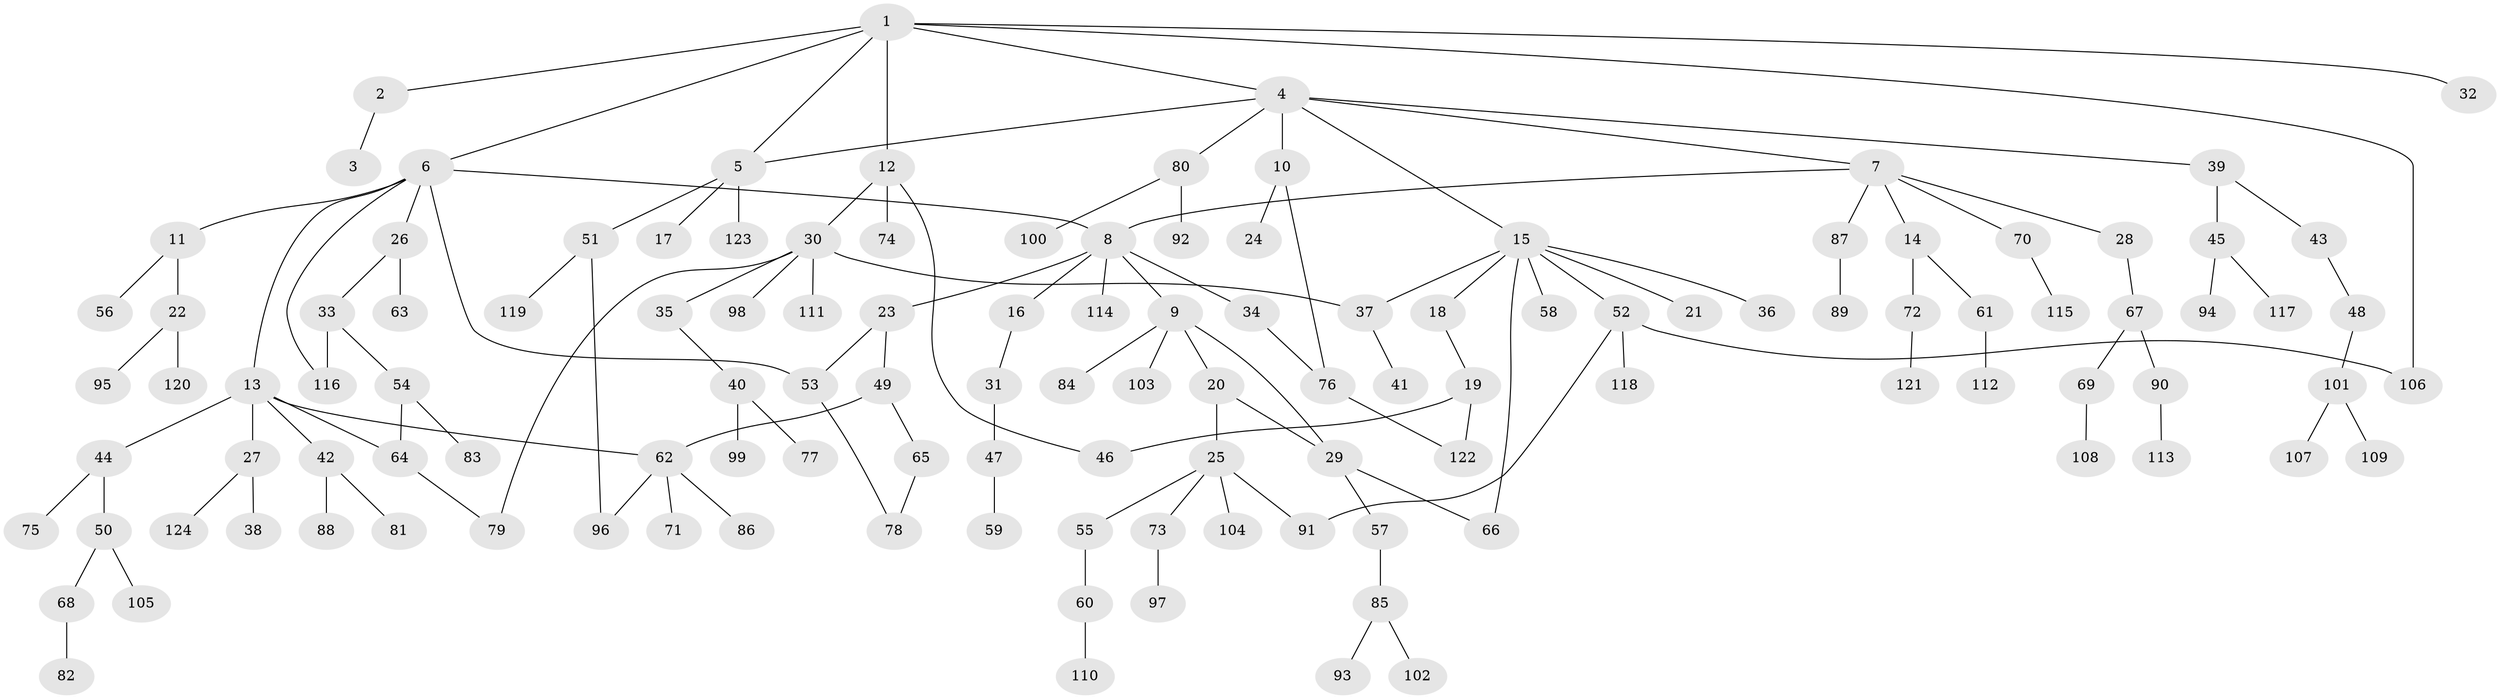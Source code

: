 // coarse degree distribution, {11: 0.02, 3: 0.2, 5: 0.04, 2: 0.22, 6: 0.04, 1: 0.42, 4: 0.04, 12: 0.02}
// Generated by graph-tools (version 1.1) at 2025/36/03/04/25 23:36:07]
// undirected, 124 vertices, 140 edges
graph export_dot {
  node [color=gray90,style=filled];
  1;
  2;
  3;
  4;
  5;
  6;
  7;
  8;
  9;
  10;
  11;
  12;
  13;
  14;
  15;
  16;
  17;
  18;
  19;
  20;
  21;
  22;
  23;
  24;
  25;
  26;
  27;
  28;
  29;
  30;
  31;
  32;
  33;
  34;
  35;
  36;
  37;
  38;
  39;
  40;
  41;
  42;
  43;
  44;
  45;
  46;
  47;
  48;
  49;
  50;
  51;
  52;
  53;
  54;
  55;
  56;
  57;
  58;
  59;
  60;
  61;
  62;
  63;
  64;
  65;
  66;
  67;
  68;
  69;
  70;
  71;
  72;
  73;
  74;
  75;
  76;
  77;
  78;
  79;
  80;
  81;
  82;
  83;
  84;
  85;
  86;
  87;
  88;
  89;
  90;
  91;
  92;
  93;
  94;
  95;
  96;
  97;
  98;
  99;
  100;
  101;
  102;
  103;
  104;
  105;
  106;
  107;
  108;
  109;
  110;
  111;
  112;
  113;
  114;
  115;
  116;
  117;
  118;
  119;
  120;
  121;
  122;
  123;
  124;
  1 -- 2;
  1 -- 4;
  1 -- 6;
  1 -- 12;
  1 -- 32;
  1 -- 5;
  1 -- 106;
  2 -- 3;
  4 -- 5;
  4 -- 7;
  4 -- 10;
  4 -- 15;
  4 -- 39;
  4 -- 80;
  5 -- 17;
  5 -- 51;
  5 -- 123;
  6 -- 8;
  6 -- 11;
  6 -- 13;
  6 -- 26;
  6 -- 53;
  6 -- 116;
  7 -- 14;
  7 -- 28;
  7 -- 70;
  7 -- 87;
  7 -- 8;
  8 -- 9;
  8 -- 16;
  8 -- 23;
  8 -- 34;
  8 -- 114;
  9 -- 20;
  9 -- 84;
  9 -- 103;
  9 -- 29;
  10 -- 24;
  10 -- 76;
  11 -- 22;
  11 -- 56;
  12 -- 30;
  12 -- 46;
  12 -- 74;
  13 -- 27;
  13 -- 42;
  13 -- 44;
  13 -- 62;
  13 -- 64;
  14 -- 61;
  14 -- 72;
  15 -- 18;
  15 -- 21;
  15 -- 36;
  15 -- 37;
  15 -- 52;
  15 -- 58;
  15 -- 66;
  16 -- 31;
  18 -- 19;
  19 -- 46;
  19 -- 122;
  20 -- 25;
  20 -- 29;
  22 -- 95;
  22 -- 120;
  23 -- 49;
  23 -- 53;
  25 -- 55;
  25 -- 73;
  25 -- 91;
  25 -- 104;
  26 -- 33;
  26 -- 63;
  27 -- 38;
  27 -- 124;
  28 -- 67;
  29 -- 57;
  29 -- 66;
  30 -- 35;
  30 -- 98;
  30 -- 111;
  30 -- 79;
  30 -- 37;
  31 -- 47;
  33 -- 54;
  33 -- 116;
  34 -- 76;
  35 -- 40;
  37 -- 41;
  39 -- 43;
  39 -- 45;
  40 -- 77;
  40 -- 99;
  42 -- 81;
  42 -- 88;
  43 -- 48;
  44 -- 50;
  44 -- 75;
  45 -- 94;
  45 -- 117;
  47 -- 59;
  48 -- 101;
  49 -- 65;
  49 -- 62;
  50 -- 68;
  50 -- 105;
  51 -- 119;
  51 -- 96;
  52 -- 106;
  52 -- 118;
  52 -- 91;
  53 -- 78;
  54 -- 64;
  54 -- 83;
  55 -- 60;
  57 -- 85;
  60 -- 110;
  61 -- 112;
  62 -- 71;
  62 -- 86;
  62 -- 96;
  64 -- 79;
  65 -- 78;
  67 -- 69;
  67 -- 90;
  68 -- 82;
  69 -- 108;
  70 -- 115;
  72 -- 121;
  73 -- 97;
  76 -- 122;
  80 -- 92;
  80 -- 100;
  85 -- 93;
  85 -- 102;
  87 -- 89;
  90 -- 113;
  101 -- 107;
  101 -- 109;
}
